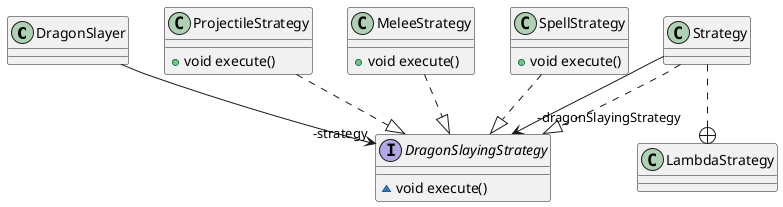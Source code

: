 @startuml
class DragonSlayer {
}
class ProjectileStrategy {
+ void execute()
}
class LambdaStrategy {
}
class MeleeStrategy {
+ void execute()
}
class SpellStrategy {
+ void execute()
}
interface DragonSlayingStrategy {
~ void execute()
}


Strategy ..+ LambdaStrategy
Strategy -->  "-dragonSlayingStrategy" DragonSlayingStrategy
DragonSlayer -->  "-strategy" DragonSlayingStrategy
Strategy ..|> DragonSlayingStrategy
MeleeStrategy ..|> DragonSlayingStrategy
ProjectileStrategy ..|> DragonSlayingStrategy
SpellStrategy ..|> DragonSlayingStrategy
@enduml